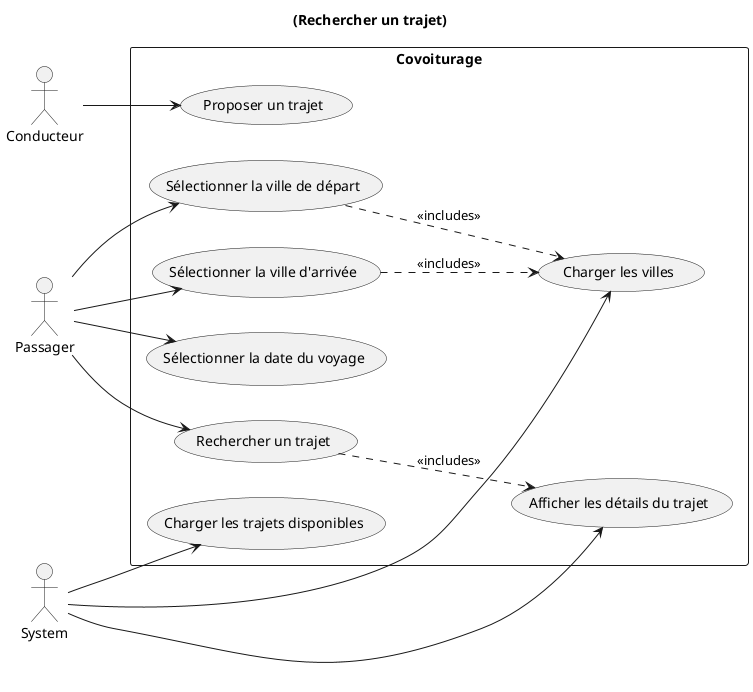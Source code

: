 @startuml
'https://plantuml.com/use-case-diagram

title (Rechercher un trajet)

left to right direction

:Passager: as Passager
:Conducteur: as Conducteur
:System: as System

rectangle "Covoiturage" {

    Passager --> (Sélectionner la ville de départ)
    Passager --> (Sélectionner la ville d'arrivée)
    Passager --> (Sélectionner la date du voyage)
    Passager --> (Rechercher un trajet)

    Conducteur --> (Proposer un trajet)

    System --> (Afficher les détails du trajet)
    System --> (Charger les villes)
    System --> (Charger les trajets disponibles)

    (Rechercher un trajet) ..> (Afficher les détails du trajet) : <<includes>>
    (Sélectionner la ville de départ) ..> (Charger les villes) : <<includes>>
    (Sélectionner la ville d'arrivée) ..> (Charger les villes) : <<includes>>

}

@enduml